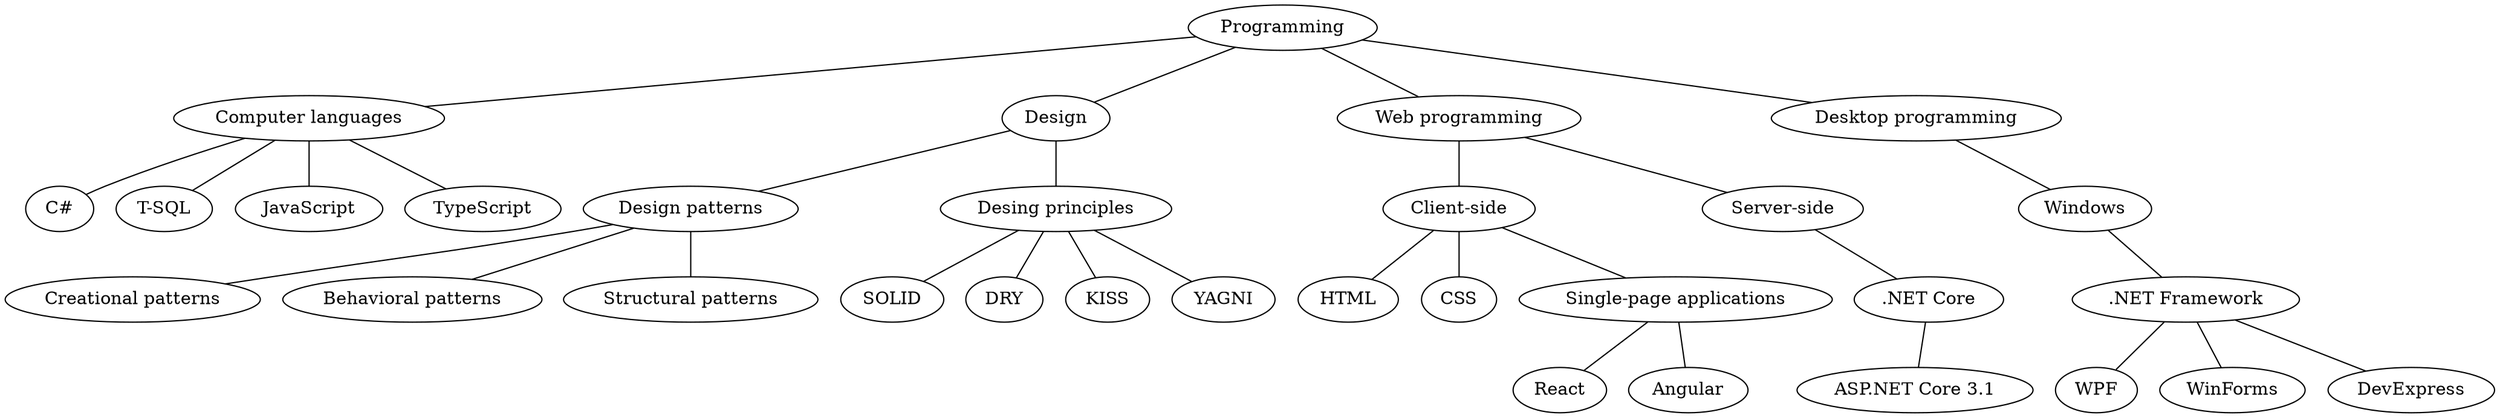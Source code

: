 graph expertise {

    programming[label="Programming"]
    programming -- computer_languages
    programming -- desing
    programming -- web_programming
    programming -- desktop_programming

    computer_languages[label="Computer languages"]
    computer_languages -- csharp
    computer_languages -- t_sql
    computer_languages -- javascript
    computer_languages -- typescript

    javascript[label="JavaScript"]
    typescript[label="TypeScript"]

    desing[label="Design"]
    desing -- desing_patterns
    desing -- desing_principles

    desing_patterns[label="Design patterns"]
    desing_patterns -- creational_patterns
    desing_patterns -- behavioral_patterns
    desing_patterns -- structural_patterns

    creational_patterns[label="Creational patterns"]
    structural_patterns[label="Structural patterns"]
    behavioral_patterns[label="Behavioral patterns"]

    desing_principles[label="Desing principles"]
    desing_principles -- solid
    desing_principles -- dry
    desing_principles -- kiss
    desing_principles -- yagni
    
    solid[label="SOLID"]
    dry[label="DRY"]
    kiss[label="KISS"]
    yagni[label="YAGNI"]

    t_sql[label="T-SQL"]
    csharp[label="C#"]
      
    web_programming[label="Web programming"]
    web_programming -- client_side
    web_programming -- server_side

    server_side[label="Server-side"]
    server_side -- dot_net_core

    dot_net_core[label = ".NET Core"]
    dot_net_core -- asp_net_core

    asp_net_core[label = "ASP.NET Core 3.1"]

    client_side[label="Client-side"]
    client_side -- html
    client_side -- css
    client_side -- spa;

    spa[label="Single-page applications"]
    spa -- react;
    spa -- angular;

    react[label="React"]
    angular[label="Angular"]

    html[label="HTML"]
    css[label="CSS"]

    desktop_programming[label="Desktop programming"]
    desktop_programming -- desktop_programming_windows
   
    desktop_programming_windows[label="Windows"]
    desktop_programming_windows -- dot_net_framework
    
    dot_net_framework[label = ".NET Framework"]
    dot_net_framework -- wpf
    dot_net_framework -- winforms
    dot_net_framework -- devexpress

    wpf[label="WPF"]
    winforms[label="WinForms"]
    devexpress[label="DevExpress"]
    
}